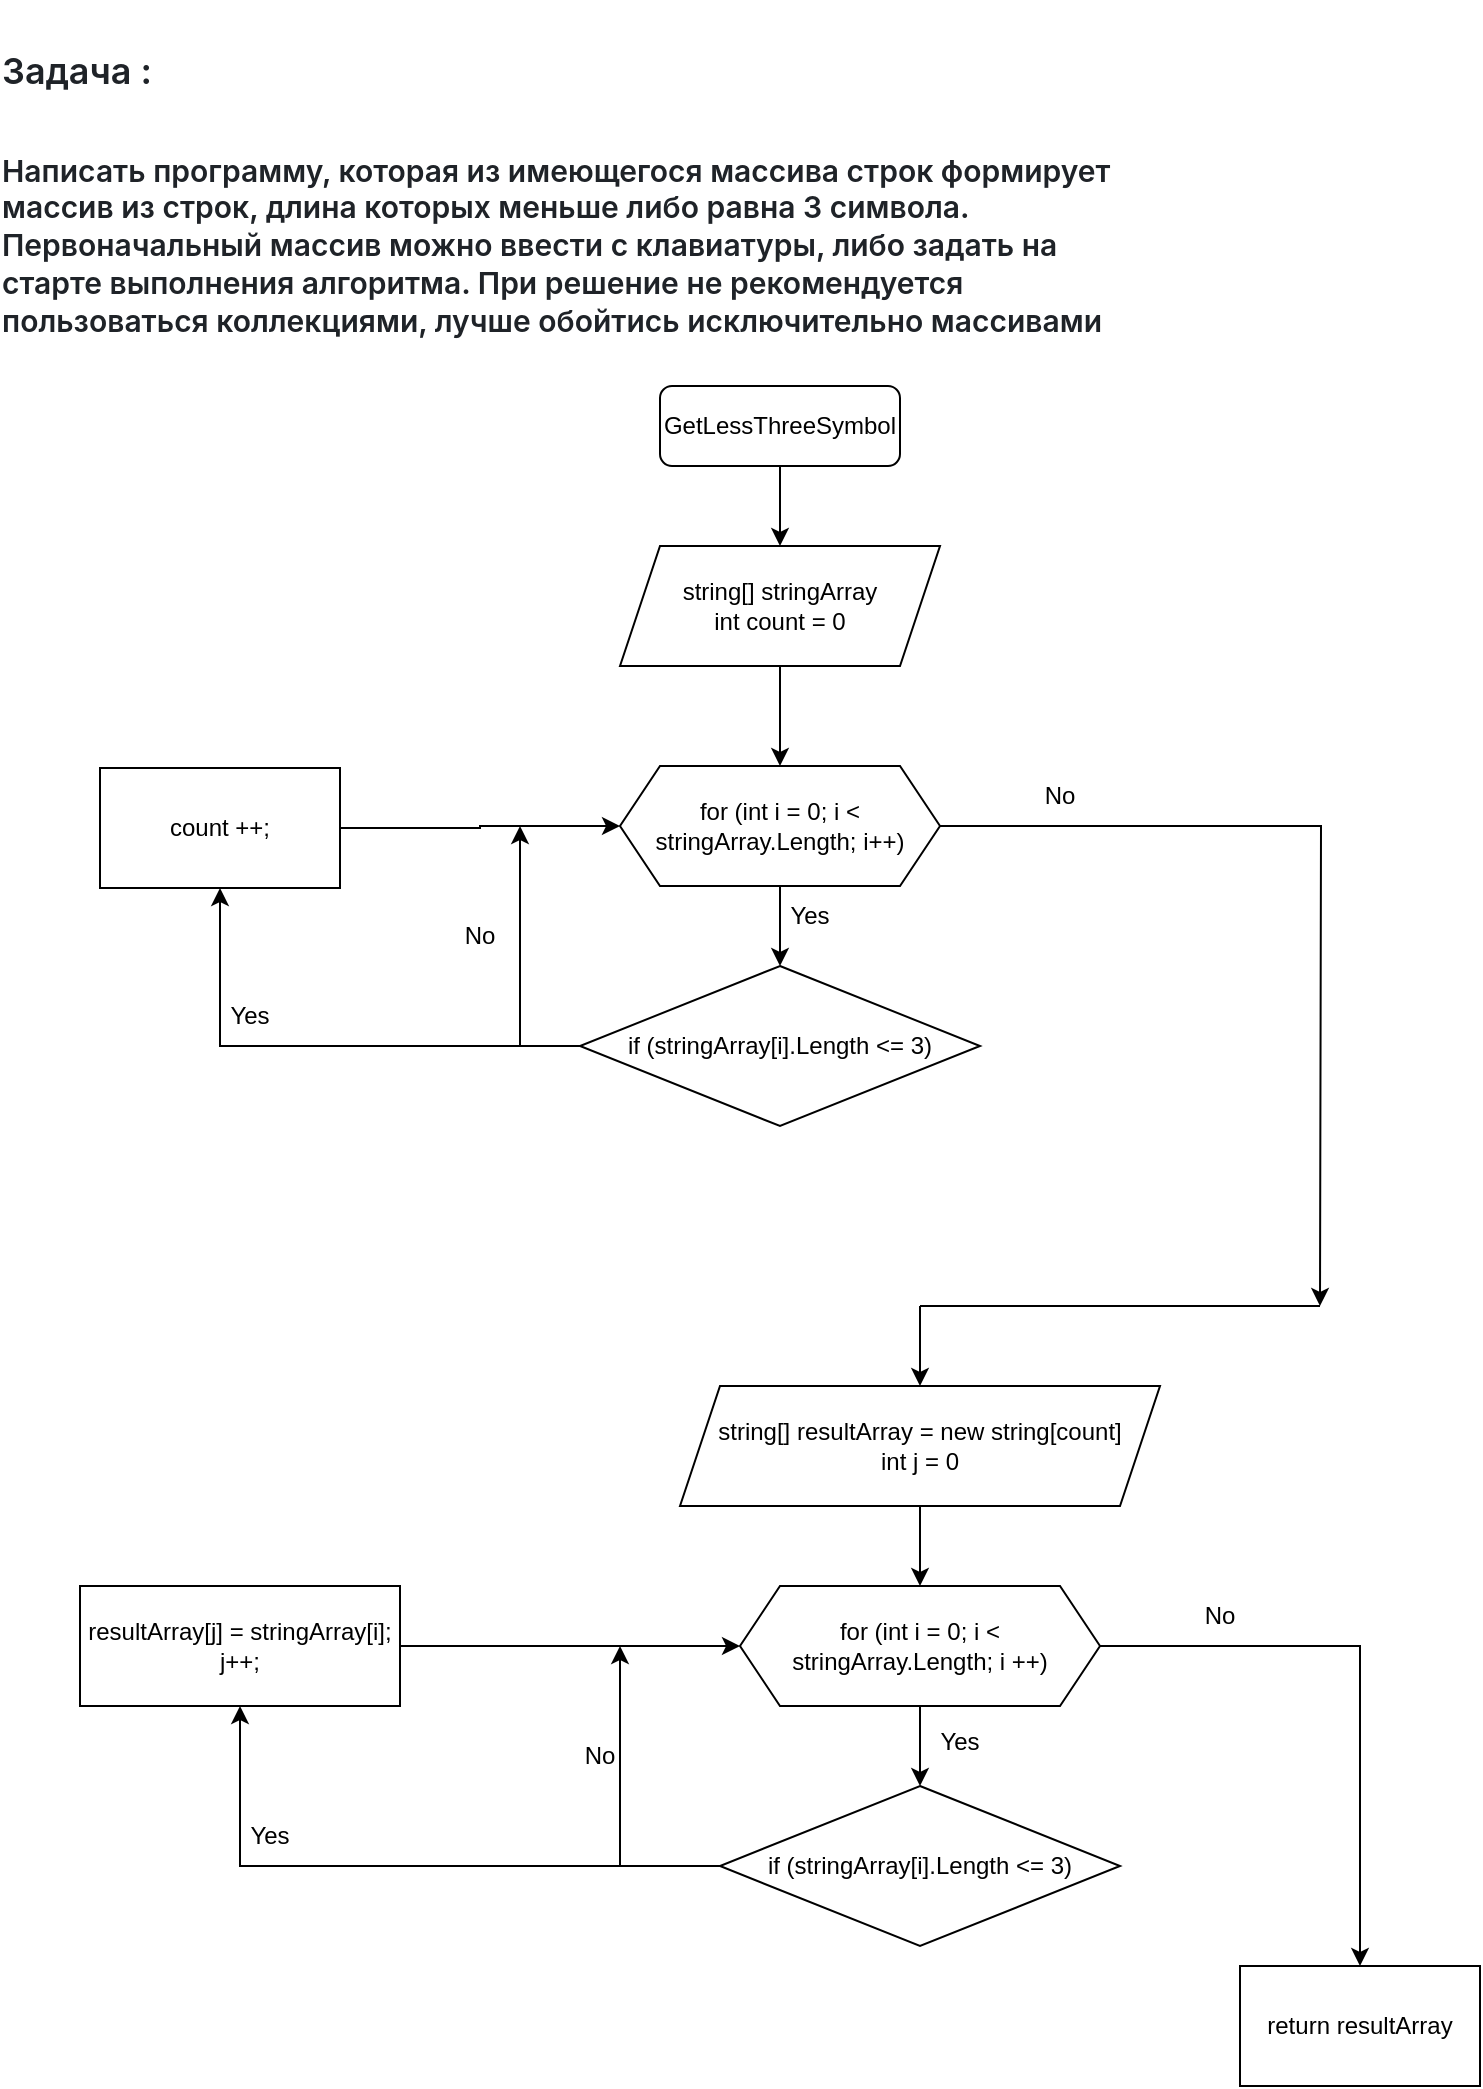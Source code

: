<mxfile version="21.6.8" type="device">
  <diagram name="Страница — 1" id="35HO3Oi_peSQxZL5Huxy">
    <mxGraphModel dx="989" dy="1751" grid="1" gridSize="10" guides="1" tooltips="1" connect="1" arrows="1" fold="1" page="1" pageScale="1" pageWidth="827" pageHeight="1169" math="0" shadow="0">
      <root>
        <mxCell id="0" />
        <mxCell id="1" parent="0" />
        <mxCell id="EkIPOuN1Pm5sqScnFgx_-1" value="&lt;h2 style=&quot;box-sizing: border-box; margin-top: 24px; margin-bottom: 16px; font-weight: var(--base-text-weight-semibold, 600); line-height: 1.25; padding-bottom: 0.3em; border-bottom: 1px solid var(--borderColor-muted, var(--color-border-muted)); color: rgb(31, 35, 40); font-family: -apple-system, BlinkMacSystemFont, &amp;quot;Segoe UI&amp;quot;, &amp;quot;Noto Sans&amp;quot;, Helvetica, Arial, sans-serif, &amp;quot;Apple Color Emoji&amp;quot;, &amp;quot;Segoe UI Emoji&amp;quot;; text-align: start; background-color: rgb(255, 255, 255);&quot; dir=&quot;auto&quot; tabindex=&quot;-1&quot;&gt;Задача :&lt;/h2&gt;&lt;h3 style=&quot;box-sizing: border-box; margin-top: 24px; margin-bottom: 16px; font-size: 1.25em; font-weight: var(--base-text-weight-semibold, 600); line-height: 1.25; color: rgb(31, 35, 40); font-family: -apple-system, BlinkMacSystemFont, &amp;quot;Segoe UI&amp;quot;, &amp;quot;Noto Sans&amp;quot;, Helvetica, Arial, sans-serif, &amp;quot;Apple Color Emoji&amp;quot;, &amp;quot;Segoe UI Emoji&amp;quot;; text-align: start; background-color: rgb(255, 255, 255);&quot; dir=&quot;auto&quot; tabindex=&quot;-1&quot;&gt;Написать программу, которая из имеющегося массива строк формирует массив из строк, длина которых меньше либо равна 3 символа. Первоначальный массив можно ввести с клавиатуры, либо задать на старте выполнения алгоритма. При решение не рекомендуется пользоваться коллекциями, лучше обойтись исключительно массивами&lt;/h3&gt;" style="text;html=1;strokeColor=none;fillColor=none;align=center;verticalAlign=middle;whiteSpace=wrap;rounded=0;" vertex="1" parent="1">
          <mxGeometry x="20" y="30" width="570" height="100" as="geometry" />
        </mxCell>
        <mxCell id="EkIPOuN1Pm5sqScnFgx_-2" value="GetLessThreeSymbol" style="rounded=1;whiteSpace=wrap;html=1;" vertex="1" parent="1">
          <mxGeometry x="350" y="180" width="120" height="40" as="geometry" />
        </mxCell>
        <mxCell id="EkIPOuN1Pm5sqScnFgx_-3" value="" style="endArrow=classic;html=1;rounded=0;exitX=0.5;exitY=1;exitDx=0;exitDy=0;" edge="1" parent="1" source="EkIPOuN1Pm5sqScnFgx_-2" target="EkIPOuN1Pm5sqScnFgx_-4">
          <mxGeometry width="50" height="50" relative="1" as="geometry">
            <mxPoint x="400" y="280" as="sourcePoint" />
            <mxPoint x="410" y="250" as="targetPoint" />
          </mxGeometry>
        </mxCell>
        <mxCell id="EkIPOuN1Pm5sqScnFgx_-5" style="edgeStyle=orthogonalEdgeStyle;rounded=0;orthogonalLoop=1;jettySize=auto;html=1;" edge="1" parent="1" source="EkIPOuN1Pm5sqScnFgx_-4" target="EkIPOuN1Pm5sqScnFgx_-6">
          <mxGeometry relative="1" as="geometry">
            <mxPoint x="410" y="360" as="targetPoint" />
          </mxGeometry>
        </mxCell>
        <mxCell id="EkIPOuN1Pm5sqScnFgx_-4" value="string[] stringArray&lt;br&gt;int count = 0" style="shape=parallelogram;perimeter=parallelogramPerimeter;whiteSpace=wrap;html=1;fixedSize=1;" vertex="1" parent="1">
          <mxGeometry x="330" y="260" width="160" height="60" as="geometry" />
        </mxCell>
        <mxCell id="EkIPOuN1Pm5sqScnFgx_-7" style="edgeStyle=orthogonalEdgeStyle;rounded=0;orthogonalLoop=1;jettySize=auto;html=1;" edge="1" parent="1" source="EkIPOuN1Pm5sqScnFgx_-6" target="EkIPOuN1Pm5sqScnFgx_-8">
          <mxGeometry relative="1" as="geometry">
            <mxPoint x="410" y="470" as="targetPoint" />
          </mxGeometry>
        </mxCell>
        <mxCell id="EkIPOuN1Pm5sqScnFgx_-17" style="edgeStyle=orthogonalEdgeStyle;rounded=0;orthogonalLoop=1;jettySize=auto;html=1;" edge="1" parent="1" source="EkIPOuN1Pm5sqScnFgx_-6">
          <mxGeometry relative="1" as="geometry">
            <mxPoint x="680" y="640" as="targetPoint" />
          </mxGeometry>
        </mxCell>
        <mxCell id="EkIPOuN1Pm5sqScnFgx_-6" value="for (int i = 0; i &amp;lt; stringArray.Length; i++)" style="shape=hexagon;perimeter=hexagonPerimeter2;whiteSpace=wrap;html=1;fixedSize=1;" vertex="1" parent="1">
          <mxGeometry x="330" y="370" width="160" height="60" as="geometry" />
        </mxCell>
        <mxCell id="EkIPOuN1Pm5sqScnFgx_-9" style="edgeStyle=orthogonalEdgeStyle;rounded=0;orthogonalLoop=1;jettySize=auto;html=1;" edge="1" parent="1" source="EkIPOuN1Pm5sqScnFgx_-8" target="EkIPOuN1Pm5sqScnFgx_-11">
          <mxGeometry relative="1" as="geometry">
            <mxPoint x="130" y="430" as="targetPoint" />
          </mxGeometry>
        </mxCell>
        <mxCell id="EkIPOuN1Pm5sqScnFgx_-8" value="if (stringArray[i].Length &amp;lt;= 3)" style="rhombus;whiteSpace=wrap;html=1;" vertex="1" parent="1">
          <mxGeometry x="310" y="470" width="200" height="80" as="geometry" />
        </mxCell>
        <mxCell id="EkIPOuN1Pm5sqScnFgx_-12" style="edgeStyle=orthogonalEdgeStyle;rounded=0;orthogonalLoop=1;jettySize=auto;html=1;entryX=0;entryY=0.5;entryDx=0;entryDy=0;" edge="1" parent="1" source="EkIPOuN1Pm5sqScnFgx_-11" target="EkIPOuN1Pm5sqScnFgx_-6">
          <mxGeometry relative="1" as="geometry" />
        </mxCell>
        <mxCell id="EkIPOuN1Pm5sqScnFgx_-11" value="count ++;" style="rounded=0;whiteSpace=wrap;html=1;" vertex="1" parent="1">
          <mxGeometry x="70" y="371" width="120" height="60" as="geometry" />
        </mxCell>
        <mxCell id="EkIPOuN1Pm5sqScnFgx_-13" value="Yes" style="text;html=1;strokeColor=none;fillColor=none;align=center;verticalAlign=middle;whiteSpace=wrap;rounded=0;" vertex="1" parent="1">
          <mxGeometry x="130" y="480" width="30" height="30" as="geometry" />
        </mxCell>
        <mxCell id="EkIPOuN1Pm5sqScnFgx_-14" value="No" style="text;html=1;strokeColor=none;fillColor=none;align=center;verticalAlign=middle;whiteSpace=wrap;rounded=0;" vertex="1" parent="1">
          <mxGeometry x="250" y="440" width="20" height="30" as="geometry" />
        </mxCell>
        <mxCell id="EkIPOuN1Pm5sqScnFgx_-16" value="" style="endArrow=classic;html=1;rounded=0;" edge="1" parent="1">
          <mxGeometry width="50" height="50" relative="1" as="geometry">
            <mxPoint x="280" y="510" as="sourcePoint" />
            <mxPoint x="280" y="400" as="targetPoint" />
          </mxGeometry>
        </mxCell>
        <mxCell id="EkIPOuN1Pm5sqScnFgx_-18" value="" style="endArrow=none;html=1;rounded=0;" edge="1" parent="1">
          <mxGeometry width="50" height="50" relative="1" as="geometry">
            <mxPoint x="480" y="640" as="sourcePoint" />
            <mxPoint x="680" y="640" as="targetPoint" />
          </mxGeometry>
        </mxCell>
        <mxCell id="EkIPOuN1Pm5sqScnFgx_-19" value="" style="endArrow=classic;html=1;rounded=0;" edge="1" parent="1">
          <mxGeometry width="50" height="50" relative="1" as="geometry">
            <mxPoint x="480" y="640" as="sourcePoint" />
            <mxPoint x="480" y="680" as="targetPoint" />
          </mxGeometry>
        </mxCell>
        <mxCell id="EkIPOuN1Pm5sqScnFgx_-22" style="edgeStyle=orthogonalEdgeStyle;rounded=0;orthogonalLoop=1;jettySize=auto;html=1;" edge="1" parent="1" source="EkIPOuN1Pm5sqScnFgx_-21" target="EkIPOuN1Pm5sqScnFgx_-23">
          <mxGeometry relative="1" as="geometry">
            <mxPoint x="480.0" y="780" as="targetPoint" />
          </mxGeometry>
        </mxCell>
        <mxCell id="EkIPOuN1Pm5sqScnFgx_-21" value="string[] resultArray = new string[count]&lt;br&gt;int j = 0" style="shape=parallelogram;perimeter=parallelogramPerimeter;whiteSpace=wrap;html=1;fixedSize=1;" vertex="1" parent="1">
          <mxGeometry x="360" y="680" width="240" height="60" as="geometry" />
        </mxCell>
        <mxCell id="EkIPOuN1Pm5sqScnFgx_-24" style="edgeStyle=orthogonalEdgeStyle;rounded=0;orthogonalLoop=1;jettySize=auto;html=1;" edge="1" parent="1" source="EkIPOuN1Pm5sqScnFgx_-23" target="EkIPOuN1Pm5sqScnFgx_-25">
          <mxGeometry relative="1" as="geometry">
            <mxPoint x="480.0" y="890" as="targetPoint" />
          </mxGeometry>
        </mxCell>
        <mxCell id="EkIPOuN1Pm5sqScnFgx_-33" style="edgeStyle=orthogonalEdgeStyle;rounded=0;orthogonalLoop=1;jettySize=auto;html=1;" edge="1" parent="1" source="EkIPOuN1Pm5sqScnFgx_-23" target="EkIPOuN1Pm5sqScnFgx_-34">
          <mxGeometry relative="1" as="geometry">
            <mxPoint x="700" y="1000" as="targetPoint" />
          </mxGeometry>
        </mxCell>
        <mxCell id="EkIPOuN1Pm5sqScnFgx_-23" value="for (int i = 0; i &amp;lt; stringArray.Length; i ++)" style="shape=hexagon;perimeter=hexagonPerimeter2;whiteSpace=wrap;html=1;fixedSize=1;" vertex="1" parent="1">
          <mxGeometry x="390" y="780" width="180" height="60" as="geometry" />
        </mxCell>
        <mxCell id="EkIPOuN1Pm5sqScnFgx_-27" style="edgeStyle=orthogonalEdgeStyle;rounded=0;orthogonalLoop=1;jettySize=auto;html=1;" edge="1" parent="1" source="EkIPOuN1Pm5sqScnFgx_-25" target="EkIPOuN1Pm5sqScnFgx_-28">
          <mxGeometry relative="1" as="geometry">
            <mxPoint x="160" y="840" as="targetPoint" />
          </mxGeometry>
        </mxCell>
        <mxCell id="EkIPOuN1Pm5sqScnFgx_-25" value="if (stringArray[i].Length &amp;lt;= 3)" style="rhombus;whiteSpace=wrap;html=1;" vertex="1" parent="1">
          <mxGeometry x="380" y="880" width="200" height="80" as="geometry" />
        </mxCell>
        <mxCell id="EkIPOuN1Pm5sqScnFgx_-29" style="edgeStyle=orthogonalEdgeStyle;rounded=0;orthogonalLoop=1;jettySize=auto;html=1;" edge="1" parent="1" source="EkIPOuN1Pm5sqScnFgx_-28" target="EkIPOuN1Pm5sqScnFgx_-23">
          <mxGeometry relative="1" as="geometry" />
        </mxCell>
        <mxCell id="EkIPOuN1Pm5sqScnFgx_-28" value="resultArray[j] = stringArray[i];&lt;br&gt;j++;" style="rounded=0;whiteSpace=wrap;html=1;" vertex="1" parent="1">
          <mxGeometry x="60" y="780" width="160" height="60" as="geometry" />
        </mxCell>
        <mxCell id="EkIPOuN1Pm5sqScnFgx_-30" value="Yes" style="text;html=1;strokeColor=none;fillColor=none;align=center;verticalAlign=middle;whiteSpace=wrap;rounded=0;" vertex="1" parent="1">
          <mxGeometry x="485" y="843" width="30" height="30" as="geometry" />
        </mxCell>
        <mxCell id="EkIPOuN1Pm5sqScnFgx_-31" value="No" style="text;html=1;strokeColor=none;fillColor=none;align=center;verticalAlign=middle;whiteSpace=wrap;rounded=0;" vertex="1" parent="1">
          <mxGeometry x="310" y="850" width="20" height="30" as="geometry" />
        </mxCell>
        <mxCell id="EkIPOuN1Pm5sqScnFgx_-32" value="" style="endArrow=classic;html=1;rounded=0;" edge="1" parent="1">
          <mxGeometry width="50" height="50" relative="1" as="geometry">
            <mxPoint x="330" y="920" as="sourcePoint" />
            <mxPoint x="330" y="810" as="targetPoint" />
          </mxGeometry>
        </mxCell>
        <mxCell id="EkIPOuN1Pm5sqScnFgx_-34" value="return resultArray" style="rounded=0;whiteSpace=wrap;html=1;" vertex="1" parent="1">
          <mxGeometry x="640.0" y="970" width="120" height="60" as="geometry" />
        </mxCell>
        <mxCell id="EkIPOuN1Pm5sqScnFgx_-35" value="Yes" style="text;html=1;strokeColor=none;fillColor=none;align=center;verticalAlign=middle;whiteSpace=wrap;rounded=0;" vertex="1" parent="1">
          <mxGeometry x="140" y="890" width="30" height="30" as="geometry" />
        </mxCell>
        <mxCell id="EkIPOuN1Pm5sqScnFgx_-36" value="No" style="text;html=1;strokeColor=none;fillColor=none;align=center;verticalAlign=middle;whiteSpace=wrap;rounded=0;" vertex="1" parent="1">
          <mxGeometry x="620" y="780" width="20" height="30" as="geometry" />
        </mxCell>
        <mxCell id="EkIPOuN1Pm5sqScnFgx_-37" value="No" style="text;html=1;strokeColor=none;fillColor=none;align=center;verticalAlign=middle;whiteSpace=wrap;rounded=0;" vertex="1" parent="1">
          <mxGeometry x="540" y="370" width="20" height="30" as="geometry" />
        </mxCell>
        <mxCell id="EkIPOuN1Pm5sqScnFgx_-38" value="Yes" style="text;html=1;strokeColor=none;fillColor=none;align=center;verticalAlign=middle;whiteSpace=wrap;rounded=0;" vertex="1" parent="1">
          <mxGeometry x="410" y="430" width="30" height="30" as="geometry" />
        </mxCell>
      </root>
    </mxGraphModel>
  </diagram>
</mxfile>
